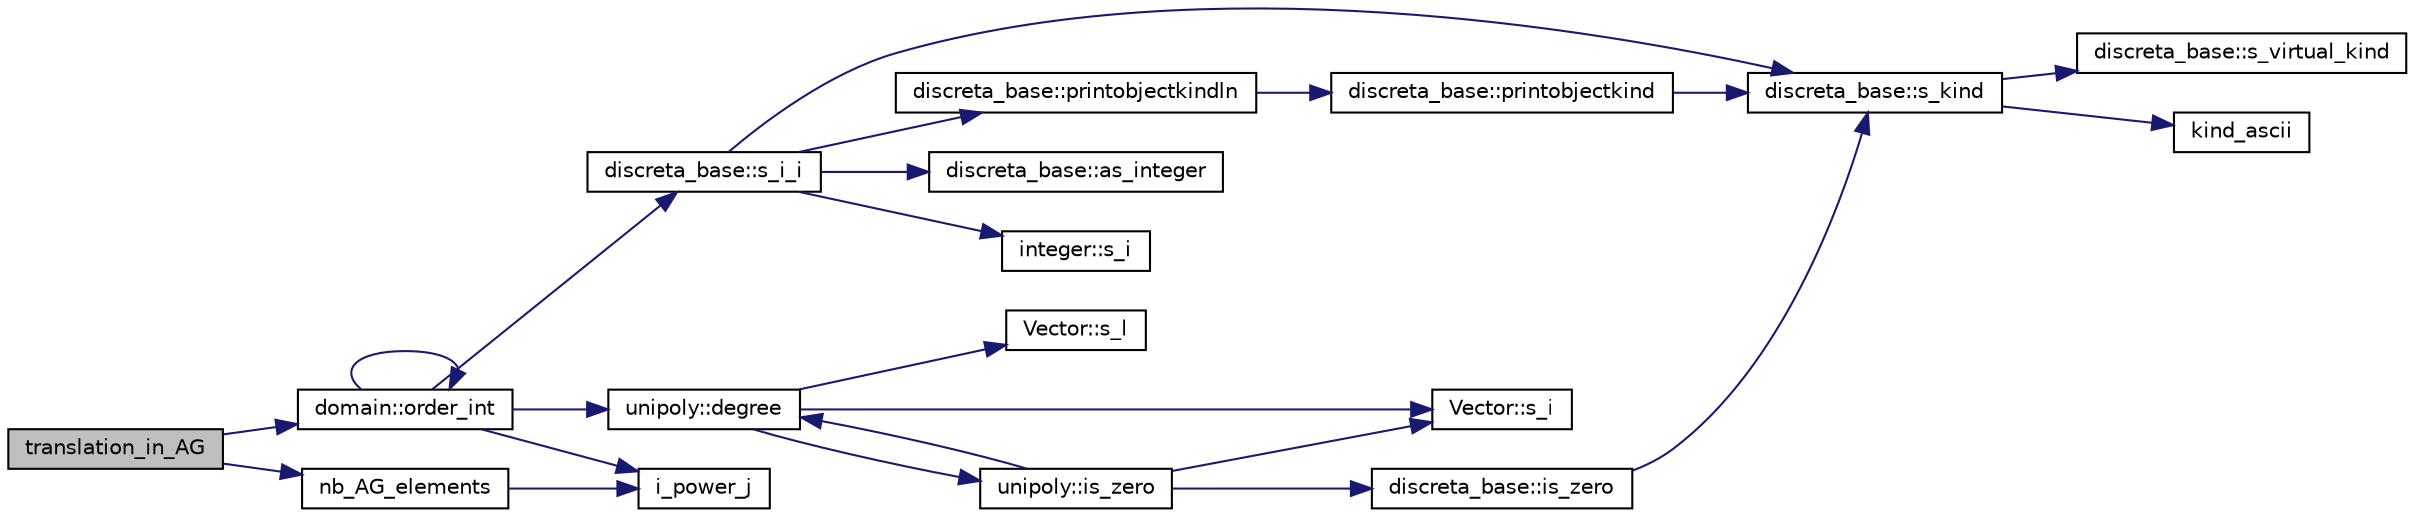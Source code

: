 digraph "translation_in_AG"
{
  edge [fontname="Helvetica",fontsize="10",labelfontname="Helvetica",labelfontsize="10"];
  node [fontname="Helvetica",fontsize="10",shape=record];
  rankdir="LR";
  Node4777 [label="translation_in_AG",height=0.2,width=0.4,color="black", fillcolor="grey75", style="filled", fontcolor="black"];
  Node4777 -> Node4778 [color="midnightblue",fontsize="10",style="solid",fontname="Helvetica"];
  Node4778 [label="domain::order_int",height=0.2,width=0.4,color="black", fillcolor="white", style="filled",URL="$de/d3b/classdomain.html#aa8dcedfd93e3a8db0069a08b9f0bfff7"];
  Node4778 -> Node4779 [color="midnightblue",fontsize="10",style="solid",fontname="Helvetica"];
  Node4779 [label="discreta_base::s_i_i",height=0.2,width=0.4,color="black", fillcolor="white", style="filled",URL="$d7/d71/classdiscreta__base.html#aadb92c01fbe69b3034b0214b33fbc735"];
  Node4779 -> Node4780 [color="midnightblue",fontsize="10",style="solid",fontname="Helvetica"];
  Node4780 [label="discreta_base::s_kind",height=0.2,width=0.4,color="black", fillcolor="white", style="filled",URL="$d7/d71/classdiscreta__base.html#a8a830025c74adbbc3362418a7c2ba157"];
  Node4780 -> Node4781 [color="midnightblue",fontsize="10",style="solid",fontname="Helvetica"];
  Node4781 [label="discreta_base::s_virtual_kind",height=0.2,width=0.4,color="black", fillcolor="white", style="filled",URL="$d7/d71/classdiscreta__base.html#a52778a6d6943a468be083d0785d418fb"];
  Node4780 -> Node4782 [color="midnightblue",fontsize="10",style="solid",fontname="Helvetica"];
  Node4782 [label="kind_ascii",height=0.2,width=0.4,color="black", fillcolor="white", style="filled",URL="$d9/d60/discreta_8h.html#ad0ce825a9f29bc6cec27e1b64cfe27bf"];
  Node4779 -> Node4783 [color="midnightblue",fontsize="10",style="solid",fontname="Helvetica"];
  Node4783 [label="discreta_base::printobjectkindln",height=0.2,width=0.4,color="black", fillcolor="white", style="filled",URL="$d7/d71/classdiscreta__base.html#a677ccc8f392ebedde05e453f8cf59559"];
  Node4783 -> Node4784 [color="midnightblue",fontsize="10",style="solid",fontname="Helvetica"];
  Node4784 [label="discreta_base::printobjectkind",height=0.2,width=0.4,color="black", fillcolor="white", style="filled",URL="$d7/d71/classdiscreta__base.html#aa75a1314aa706909b029664944904231"];
  Node4784 -> Node4780 [color="midnightblue",fontsize="10",style="solid",fontname="Helvetica"];
  Node4779 -> Node4785 [color="midnightblue",fontsize="10",style="solid",fontname="Helvetica"];
  Node4785 [label="discreta_base::as_integer",height=0.2,width=0.4,color="black", fillcolor="white", style="filled",URL="$d7/d71/classdiscreta__base.html#a00d7691eaf874fd283d942692fe8dd26"];
  Node4779 -> Node4786 [color="midnightblue",fontsize="10",style="solid",fontname="Helvetica"];
  Node4786 [label="integer::s_i",height=0.2,width=0.4,color="black", fillcolor="white", style="filled",URL="$d0/de5/classinteger.html#adf28e9f94d4c844adaa950deeb80b904"];
  Node4778 -> Node4778 [color="midnightblue",fontsize="10",style="solid",fontname="Helvetica"];
  Node4778 -> Node4787 [color="midnightblue",fontsize="10",style="solid",fontname="Helvetica"];
  Node4787 [label="unipoly::degree",height=0.2,width=0.4,color="black", fillcolor="white", style="filled",URL="$d1/d89/classunipoly.html#ab2b9692ea17ce32c0c8f2cc246517e37"];
  Node4787 -> Node4788 [color="midnightblue",fontsize="10",style="solid",fontname="Helvetica"];
  Node4788 [label="Vector::s_l",height=0.2,width=0.4,color="black", fillcolor="white", style="filled",URL="$d5/db2/class_vector.html#ad2dc082288f858d22a528832289e0704"];
  Node4787 -> Node4789 [color="midnightblue",fontsize="10",style="solid",fontname="Helvetica"];
  Node4789 [label="Vector::s_i",height=0.2,width=0.4,color="black", fillcolor="white", style="filled",URL="$d5/db2/class_vector.html#a1c4fe1752523df8119f70dd550244871"];
  Node4787 -> Node4790 [color="midnightblue",fontsize="10",style="solid",fontname="Helvetica"];
  Node4790 [label="unipoly::is_zero",height=0.2,width=0.4,color="black", fillcolor="white", style="filled",URL="$d1/d89/classunipoly.html#a7bff4146466929655bf2bcfd42c682cf"];
  Node4790 -> Node4787 [color="midnightblue",fontsize="10",style="solid",fontname="Helvetica"];
  Node4790 -> Node4789 [color="midnightblue",fontsize="10",style="solid",fontname="Helvetica"];
  Node4790 -> Node4791 [color="midnightblue",fontsize="10",style="solid",fontname="Helvetica"];
  Node4791 [label="discreta_base::is_zero",height=0.2,width=0.4,color="black", fillcolor="white", style="filled",URL="$d7/d71/classdiscreta__base.html#ac75f6bdc1ba1b406e26cf921adfd9864"];
  Node4791 -> Node4780 [color="midnightblue",fontsize="10",style="solid",fontname="Helvetica"];
  Node4778 -> Node4792 [color="midnightblue",fontsize="10",style="solid",fontname="Helvetica"];
  Node4792 [label="i_power_j",height=0.2,width=0.4,color="black", fillcolor="white", style="filled",URL="$de/dc5/algebra__and__number__theory_8h.html#a39b321523e8957d701618bb5cac542b5"];
  Node4777 -> Node4793 [color="midnightblue",fontsize="10",style="solid",fontname="Helvetica"];
  Node4793 [label="nb_AG_elements",height=0.2,width=0.4,color="black", fillcolor="white", style="filled",URL="$d4/d67/geometry_8h.html#ab9de2574dd403dd453a0d35107f684f5"];
  Node4793 -> Node4792 [color="midnightblue",fontsize="10",style="solid",fontname="Helvetica"];
}

